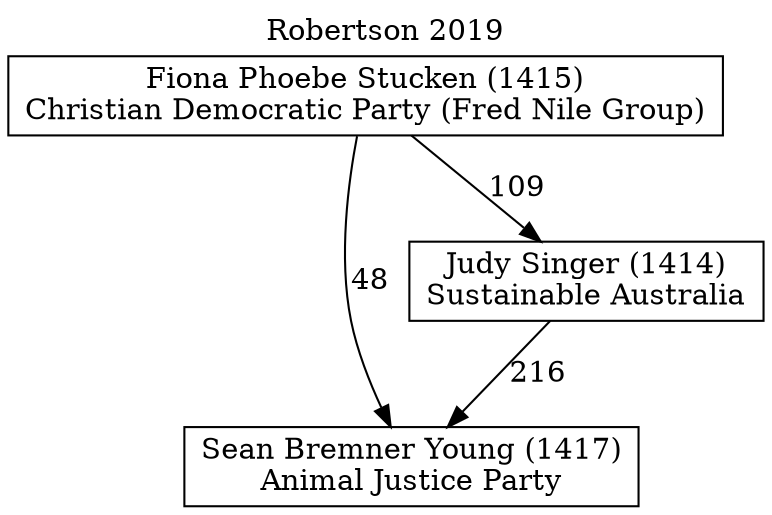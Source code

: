 // House preference flow
digraph "Sean Bremner Young (1417)_Robertson_2019" {
	graph [label="Robertson 2019" labelloc=t mclimit=10]
	node [shape=box]
	"Sean Bremner Young (1417)" [label="Sean Bremner Young (1417)
Animal Justice Party"]
	"Judy Singer (1414)" [label="Judy Singer (1414)
Sustainable Australia"]
	"Fiona Phoebe Stucken (1415)" [label="Fiona Phoebe Stucken (1415)
Christian Democratic Party (Fred Nile Group)"]
	"Judy Singer (1414)" -> "Sean Bremner Young (1417)" [label=216]
	"Fiona Phoebe Stucken (1415)" -> "Judy Singer (1414)" [label=109]
	"Fiona Phoebe Stucken (1415)" -> "Sean Bremner Young (1417)" [label=48]
}
